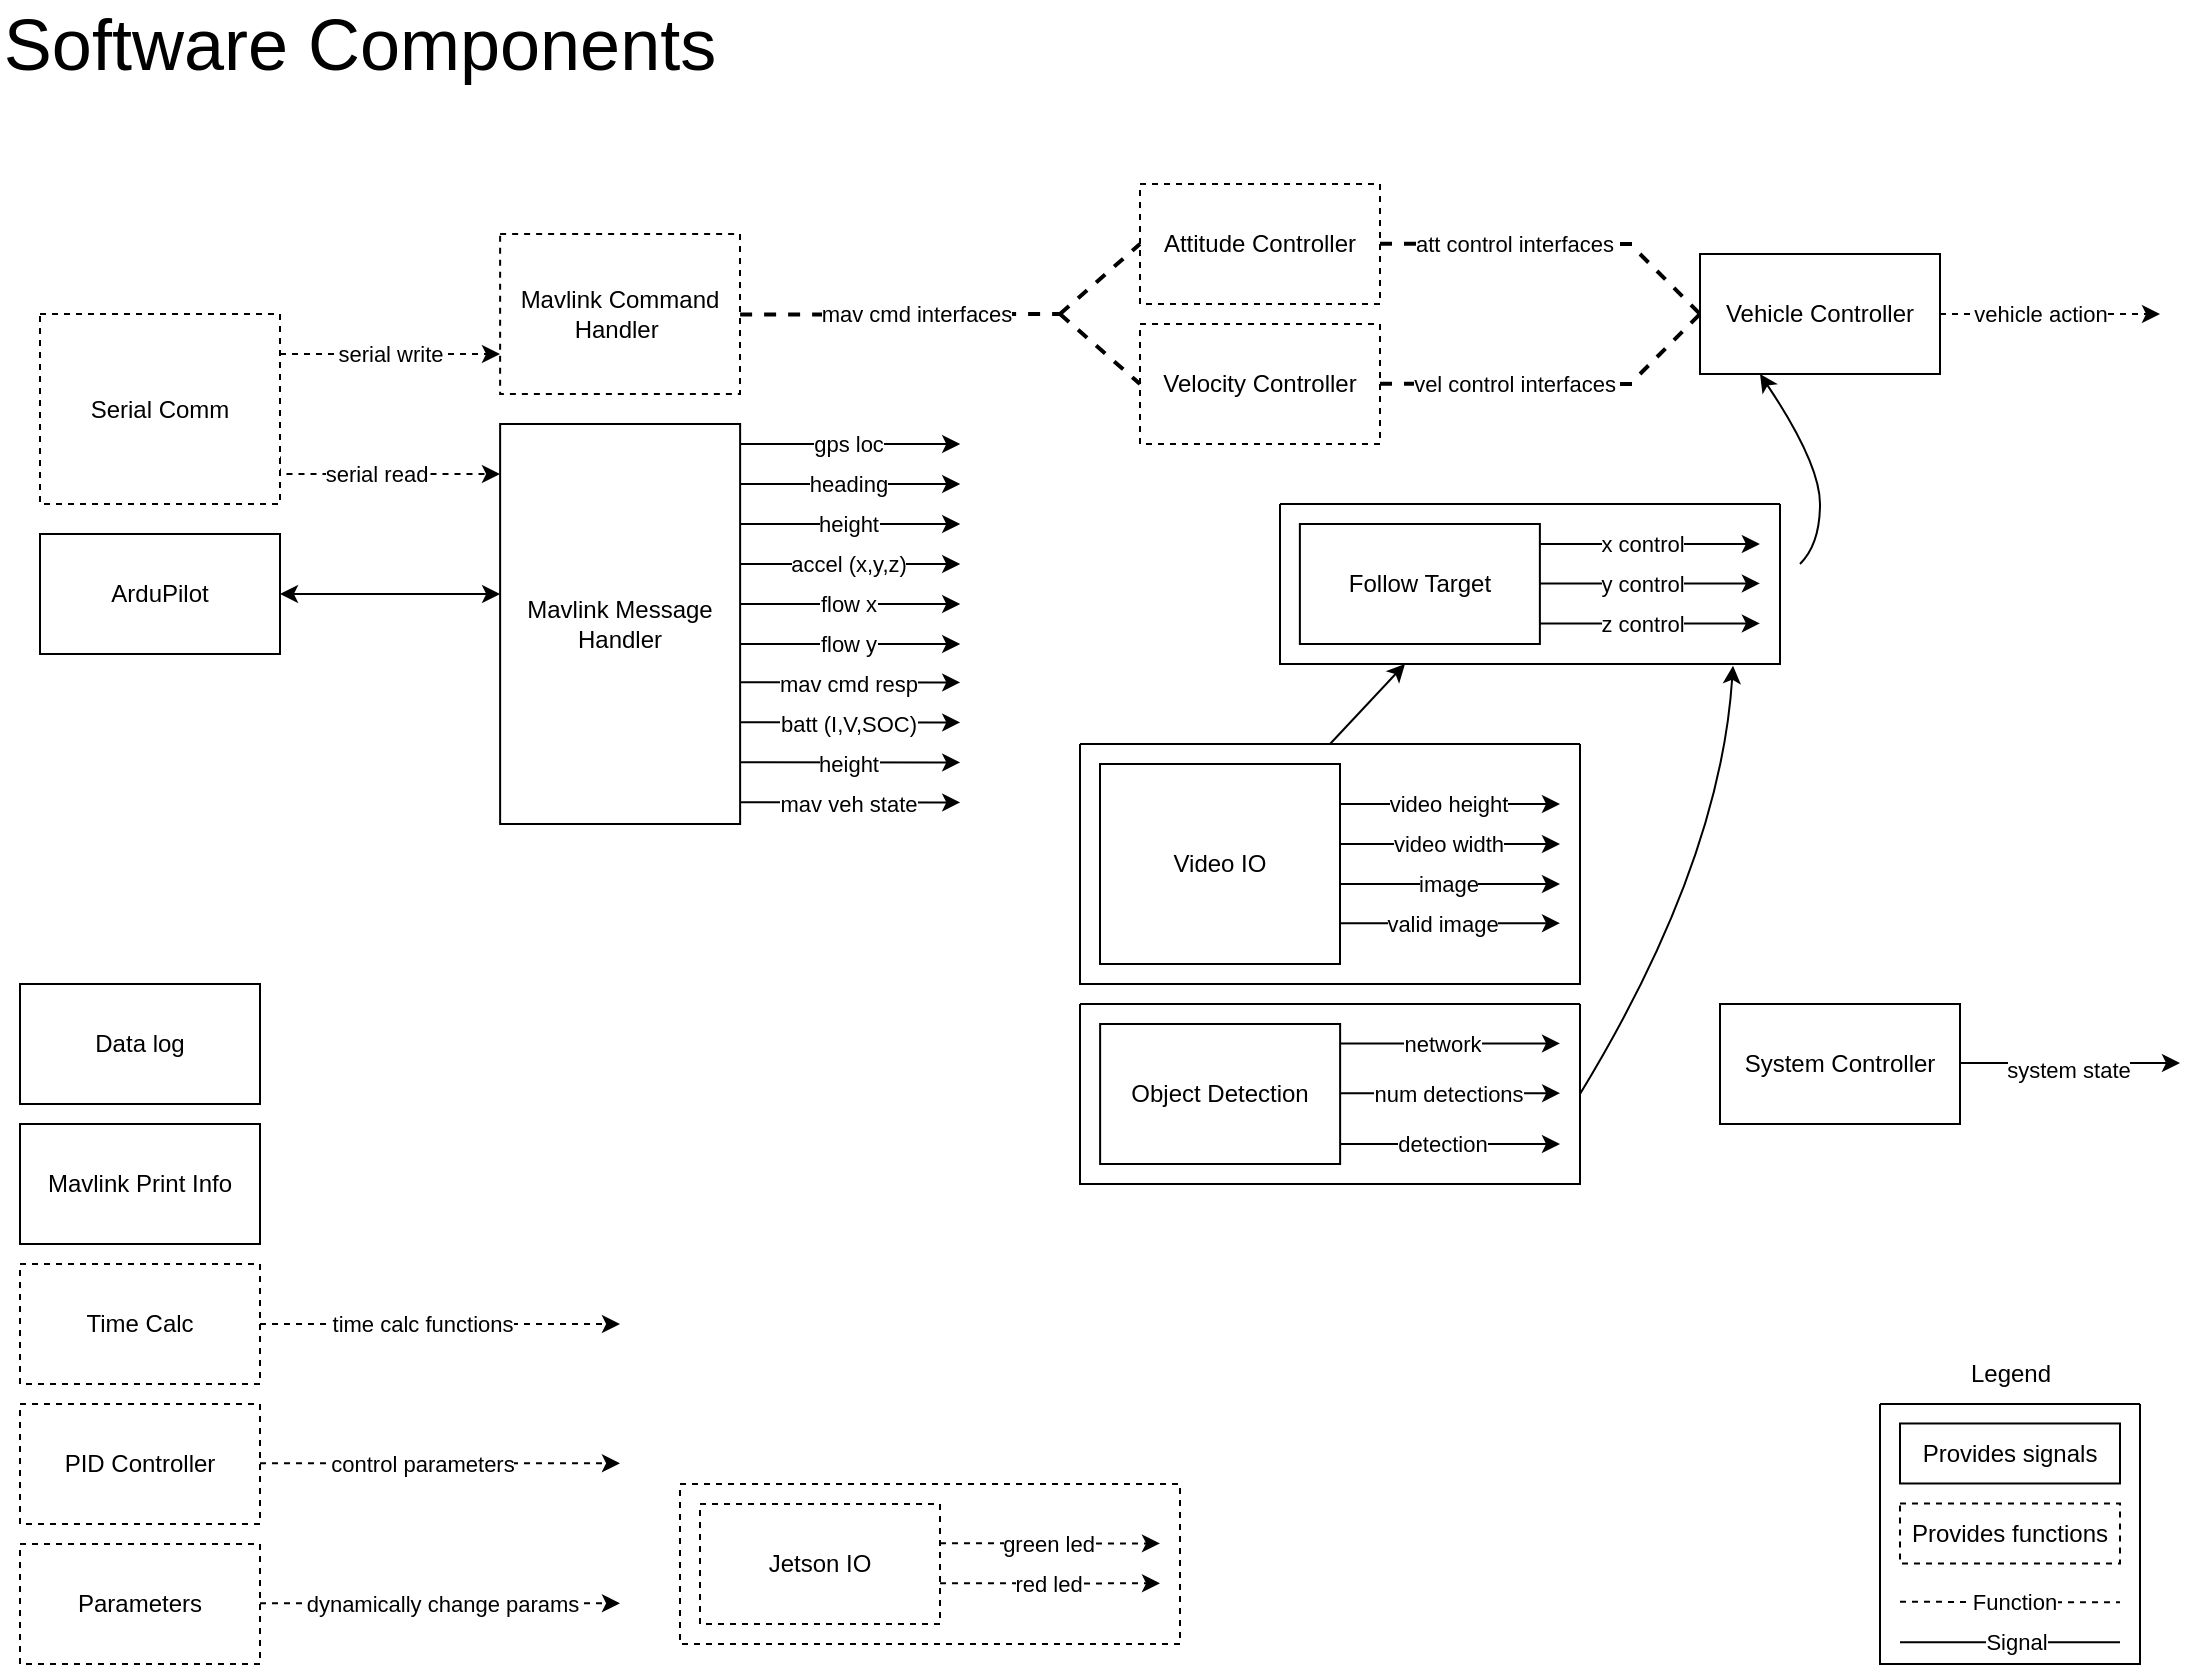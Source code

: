 <mxfile version="24.7.4">
  <diagram name="Page-1" id="YutSI7smavdidKVXhJqC">
    <mxGraphModel dx="1687" dy="868" grid="1" gridSize="10" guides="1" tooltips="1" connect="1" arrows="1" fold="1" page="1" pageScale="1" pageWidth="1100" pageHeight="850" math="0" shadow="0">
      <root>
        <mxCell id="0" />
        <mxCell id="1" parent="0" />
        <mxCell id="x8476iQVBlh_GbGHP3KB-11" value="Attitude Controller" style="rounded=0;whiteSpace=wrap;html=1;dashed=1;" vertex="1" parent="1">
          <mxGeometry x="570" y="100" width="120" height="60" as="geometry" />
        </mxCell>
        <mxCell id="x8476iQVBlh_GbGHP3KB-12" value="Data log" style="rounded=0;whiteSpace=wrap;html=1;" vertex="1" parent="1">
          <mxGeometry x="10.0" y="500" width="120" height="60" as="geometry" />
        </mxCell>
        <mxCell id="x8476iQVBlh_GbGHP3KB-15" value="Mavlink Command Handler&amp;nbsp;" style="rounded=0;whiteSpace=wrap;html=1;dashed=1;" vertex="1" parent="1">
          <mxGeometry x="250.06" y="125" width="119.94" height="80" as="geometry" />
        </mxCell>
        <mxCell id="x8476iQVBlh_GbGHP3KB-16" value="Mavlink Message Handler" style="rounded=0;whiteSpace=wrap;html=1;" vertex="1" parent="1">
          <mxGeometry x="250.06" y="220" width="120" height="200" as="geometry" />
        </mxCell>
        <mxCell id="x8476iQVBlh_GbGHP3KB-17" value="Mavlink Print Info" style="rounded=0;whiteSpace=wrap;html=1;" vertex="1" parent="1">
          <mxGeometry x="10.0" y="570" width="120" height="60" as="geometry" />
        </mxCell>
        <mxCell id="x8476iQVBlh_GbGHP3KB-27" value="serial write" style="edgeStyle=orthogonalEdgeStyle;rounded=0;orthogonalLoop=1;jettySize=auto;html=1;dashed=1;" edge="1" parent="1">
          <mxGeometry relative="1" as="geometry">
            <mxPoint x="140" y="185" as="sourcePoint" />
            <mxPoint x="250" y="185" as="targetPoint" />
            <Array as="points">
              <mxPoint x="160" y="185" />
              <mxPoint x="160" y="185" />
            </Array>
          </mxGeometry>
        </mxCell>
        <mxCell id="x8476iQVBlh_GbGHP3KB-29" style="edgeStyle=orthogonalEdgeStyle;rounded=0;orthogonalLoop=1;jettySize=auto;html=1;exitX=1;exitY=0.75;exitDx=0;exitDy=0;dashed=1;" edge="1" parent="1" source="x8476iQVBlh_GbGHP3KB-21">
          <mxGeometry relative="1" as="geometry">
            <mxPoint x="250" y="245" as="sourcePoint" />
            <mxPoint x="250" y="245" as="targetPoint" />
            <Array as="points">
              <mxPoint x="250" y="245" />
            </Array>
          </mxGeometry>
        </mxCell>
        <mxCell id="x8476iQVBlh_GbGHP3KB-32" value="serial read" style="edgeLabel;html=1;align=center;verticalAlign=middle;resizable=0;points=[];" vertex="1" connectable="0" parent="x8476iQVBlh_GbGHP3KB-29">
          <mxGeometry x="-0.258" y="-1" relative="1" as="geometry">
            <mxPoint x="12" y="-1" as="offset" />
          </mxGeometry>
        </mxCell>
        <mxCell id="x8476iQVBlh_GbGHP3KB-21" value="Serial Comm" style="rounded=0;whiteSpace=wrap;html=1;dashed=1;" vertex="1" parent="1">
          <mxGeometry x="20" y="165" width="120" height="95" as="geometry" />
        </mxCell>
        <mxCell id="x8476iQVBlh_GbGHP3KB-23" value="Vehicle Controller" style="rounded=0;whiteSpace=wrap;html=1;" vertex="1" parent="1">
          <mxGeometry x="850" y="135" width="120" height="60" as="geometry" />
        </mxCell>
        <mxCell id="x8476iQVBlh_GbGHP3KB-24" value="Velocity Controller&lt;span style=&quot;color: rgba(0, 0, 0, 0); font-family: monospace; font-size: 0px; text-align: start; text-wrap: nowrap;&quot;&gt;%3CmxGraphModel%3E%3Croot%3E%3CmxCell%20id%3D%220%22%2F%3E%3CmxCell%20id%3D%221%22%20parent%3D%220%22%2F%3E%3CmxCell%20id%3D%222%22%20value%3D%22Vehicle%20Controller%22%20style%3D%22rounded%3D0%3BwhiteSpace%3Dwrap%3Bhtml%3D1%3B%22%20vertex%3D%221%22%20parent%3D%221%22%3E%3CmxGeometry%20x%3D%22720%22%20y%3D%22760%22%20width%3D%22120%22%20height%3D%2260%22%20as%3D%22geometry%22%2F%3E%3C%2FmxCell%3E%3C%2Froot%3E%3C%2FmxGraphModel%3E&lt;/span&gt;" style="rounded=0;whiteSpace=wrap;html=1;dashed=1;" vertex="1" parent="1">
          <mxGeometry x="570" y="170" width="120" height="60" as="geometry" />
        </mxCell>
        <mxCell id="x8476iQVBlh_GbGHP3KB-66" style="edgeStyle=orthogonalEdgeStyle;rounded=0;orthogonalLoop=1;jettySize=auto;html=1;" edge="1" parent="1">
          <mxGeometry relative="1" as="geometry">
            <mxPoint x="480.06" y="230" as="targetPoint" />
            <mxPoint x="370.06" y="230" as="sourcePoint" />
            <Array as="points">
              <mxPoint x="480.06" y="230" />
            </Array>
          </mxGeometry>
        </mxCell>
        <mxCell id="x8476iQVBlh_GbGHP3KB-67" value="gps loc" style="edgeLabel;html=1;align=center;verticalAlign=middle;resizable=0;points=[];" vertex="1" connectable="0" parent="x8476iQVBlh_GbGHP3KB-66">
          <mxGeometry x="-0.024" y="-2" relative="1" as="geometry">
            <mxPoint y="-2" as="offset" />
          </mxGeometry>
        </mxCell>
        <mxCell id="x8476iQVBlh_GbGHP3KB-68" style="edgeStyle=orthogonalEdgeStyle;rounded=0;orthogonalLoop=1;jettySize=auto;html=1;" edge="1" parent="1">
          <mxGeometry relative="1" as="geometry">
            <mxPoint x="480.06" y="250" as="targetPoint" />
            <mxPoint x="370.06" y="250" as="sourcePoint" />
            <Array as="points">
              <mxPoint x="480.06" y="250" />
            </Array>
          </mxGeometry>
        </mxCell>
        <mxCell id="x8476iQVBlh_GbGHP3KB-69" value="heading" style="edgeLabel;html=1;align=center;verticalAlign=middle;resizable=0;points=[];" vertex="1" connectable="0" parent="x8476iQVBlh_GbGHP3KB-68">
          <mxGeometry x="-0.024" y="-2" relative="1" as="geometry">
            <mxPoint y="-2" as="offset" />
          </mxGeometry>
        </mxCell>
        <mxCell id="x8476iQVBlh_GbGHP3KB-70" style="edgeStyle=orthogonalEdgeStyle;rounded=0;orthogonalLoop=1;jettySize=auto;html=1;" edge="1" parent="1">
          <mxGeometry relative="1" as="geometry">
            <mxPoint x="480.06" y="270" as="targetPoint" />
            <mxPoint x="370.06" y="270" as="sourcePoint" />
            <Array as="points">
              <mxPoint x="480.06" y="270" />
            </Array>
          </mxGeometry>
        </mxCell>
        <mxCell id="x8476iQVBlh_GbGHP3KB-71" value="height" style="edgeLabel;html=1;align=center;verticalAlign=middle;resizable=0;points=[];" vertex="1" connectable="0" parent="x8476iQVBlh_GbGHP3KB-70">
          <mxGeometry x="-0.024" y="-2" relative="1" as="geometry">
            <mxPoint y="-2" as="offset" />
          </mxGeometry>
        </mxCell>
        <mxCell id="x8476iQVBlh_GbGHP3KB-72" style="edgeStyle=orthogonalEdgeStyle;rounded=0;orthogonalLoop=1;jettySize=auto;html=1;" edge="1" parent="1">
          <mxGeometry relative="1" as="geometry">
            <mxPoint x="480.06" y="290" as="targetPoint" />
            <mxPoint x="370.06" y="290" as="sourcePoint" />
            <Array as="points">
              <mxPoint x="480.06" y="290" />
            </Array>
          </mxGeometry>
        </mxCell>
        <mxCell id="x8476iQVBlh_GbGHP3KB-73" value="accel (x,y,z)" style="edgeLabel;html=1;align=center;verticalAlign=middle;resizable=0;points=[];" vertex="1" connectable="0" parent="x8476iQVBlh_GbGHP3KB-72">
          <mxGeometry x="-0.024" y="-2" relative="1" as="geometry">
            <mxPoint y="-2" as="offset" />
          </mxGeometry>
        </mxCell>
        <mxCell id="x8476iQVBlh_GbGHP3KB-74" style="edgeStyle=orthogonalEdgeStyle;rounded=0;orthogonalLoop=1;jettySize=auto;html=1;" edge="1" parent="1">
          <mxGeometry relative="1" as="geometry">
            <mxPoint x="480.06" y="310" as="targetPoint" />
            <mxPoint x="370.06" y="310" as="sourcePoint" />
            <Array as="points">
              <mxPoint x="480.06" y="310" />
            </Array>
          </mxGeometry>
        </mxCell>
        <mxCell id="x8476iQVBlh_GbGHP3KB-75" value="flow x" style="edgeLabel;html=1;align=center;verticalAlign=middle;resizable=0;points=[];" vertex="1" connectable="0" parent="x8476iQVBlh_GbGHP3KB-74">
          <mxGeometry x="-0.024" y="-2" relative="1" as="geometry">
            <mxPoint y="-2" as="offset" />
          </mxGeometry>
        </mxCell>
        <mxCell id="x8476iQVBlh_GbGHP3KB-76" style="edgeStyle=orthogonalEdgeStyle;rounded=0;orthogonalLoop=1;jettySize=auto;html=1;" edge="1" parent="1">
          <mxGeometry relative="1" as="geometry">
            <mxPoint x="480.06" y="330" as="targetPoint" />
            <mxPoint x="370.06" y="330" as="sourcePoint" />
            <Array as="points">
              <mxPoint x="480.06" y="330" />
            </Array>
          </mxGeometry>
        </mxCell>
        <mxCell id="x8476iQVBlh_GbGHP3KB-77" value="flow y" style="edgeLabel;html=1;align=center;verticalAlign=middle;resizable=0;points=[];" vertex="1" connectable="0" parent="x8476iQVBlh_GbGHP3KB-76">
          <mxGeometry x="-0.024" y="-2" relative="1" as="geometry">
            <mxPoint y="-2" as="offset" />
          </mxGeometry>
        </mxCell>
        <mxCell id="x8476iQVBlh_GbGHP3KB-91" style="edgeStyle=orthogonalEdgeStyle;rounded=0;orthogonalLoop=1;jettySize=auto;html=1;" edge="1" parent="1">
          <mxGeometry relative="1" as="geometry">
            <mxPoint x="480.06" y="349.17" as="targetPoint" />
            <mxPoint x="370.06" y="349.17" as="sourcePoint" />
            <Array as="points">
              <mxPoint x="480.06" y="349.17" />
            </Array>
          </mxGeometry>
        </mxCell>
        <mxCell id="x8476iQVBlh_GbGHP3KB-92" value="mav cmd resp" style="edgeLabel;html=1;align=center;verticalAlign=middle;resizable=0;points=[];" vertex="1" connectable="0" parent="x8476iQVBlh_GbGHP3KB-91">
          <mxGeometry x="-0.024" y="-2" relative="1" as="geometry">
            <mxPoint y="-1" as="offset" />
          </mxGeometry>
        </mxCell>
        <mxCell id="x8476iQVBlh_GbGHP3KB-93" style="edgeStyle=orthogonalEdgeStyle;rounded=0;orthogonalLoop=1;jettySize=auto;html=1;" edge="1" parent="1">
          <mxGeometry relative="1" as="geometry">
            <mxPoint x="480.06" y="369.17" as="targetPoint" />
            <mxPoint x="370.06" y="369.17" as="sourcePoint" />
            <Array as="points">
              <mxPoint x="480.06" y="369.17" />
            </Array>
          </mxGeometry>
        </mxCell>
        <mxCell id="x8476iQVBlh_GbGHP3KB-94" value="batt (I,V,SOC)" style="edgeLabel;html=1;align=center;verticalAlign=middle;resizable=0;points=[];" vertex="1" connectable="0" parent="x8476iQVBlh_GbGHP3KB-93">
          <mxGeometry x="-0.024" y="-2" relative="1" as="geometry">
            <mxPoint y="-1" as="offset" />
          </mxGeometry>
        </mxCell>
        <mxCell id="x8476iQVBlh_GbGHP3KB-95" style="edgeStyle=orthogonalEdgeStyle;rounded=0;orthogonalLoop=1;jettySize=auto;html=1;" edge="1" parent="1">
          <mxGeometry relative="1" as="geometry">
            <mxPoint x="480.06" y="389.17" as="targetPoint" />
            <mxPoint x="370.06" y="389.17" as="sourcePoint" />
            <Array as="points">
              <mxPoint x="480.06" y="389.17" />
            </Array>
          </mxGeometry>
        </mxCell>
        <mxCell id="x8476iQVBlh_GbGHP3KB-96" value="height" style="edgeLabel;html=1;align=center;verticalAlign=middle;resizable=0;points=[];" vertex="1" connectable="0" parent="x8476iQVBlh_GbGHP3KB-95">
          <mxGeometry x="-0.024" y="-2" relative="1" as="geometry">
            <mxPoint y="-1" as="offset" />
          </mxGeometry>
        </mxCell>
        <mxCell id="x8476iQVBlh_GbGHP3KB-97" style="edgeStyle=orthogonalEdgeStyle;rounded=0;orthogonalLoop=1;jettySize=auto;html=1;" edge="1" parent="1">
          <mxGeometry relative="1" as="geometry">
            <mxPoint x="480.06" y="409.17" as="targetPoint" />
            <mxPoint x="370.06" y="409.17" as="sourcePoint" />
            <Array as="points">
              <mxPoint x="480.06" y="409.17" />
            </Array>
          </mxGeometry>
        </mxCell>
        <mxCell id="x8476iQVBlh_GbGHP3KB-98" value="mav veh state" style="edgeLabel;html=1;align=center;verticalAlign=middle;resizable=0;points=[];" vertex="1" connectable="0" parent="x8476iQVBlh_GbGHP3KB-97">
          <mxGeometry x="-0.024" y="-2" relative="1" as="geometry">
            <mxPoint y="-1" as="offset" />
          </mxGeometry>
        </mxCell>
        <mxCell id="x8476iQVBlh_GbGHP3KB-121" value="&lt;font style=&quot;font-size: 36px;&quot;&gt;Software Components&lt;/font&gt;" style="text;html=1;align=center;verticalAlign=middle;whiteSpace=wrap;rounded=0;" vertex="1" parent="1">
          <mxGeometry y="10" width="360" height="40" as="geometry" />
        </mxCell>
        <mxCell id="x8476iQVBlh_GbGHP3KB-122" value="ArduPilot" style="rounded=0;whiteSpace=wrap;html=1;" vertex="1" parent="1">
          <mxGeometry x="20" y="275" width="120" height="60" as="geometry" />
        </mxCell>
        <mxCell id="x8476iQVBlh_GbGHP3KB-130" value="" style="endArrow=classic;startArrow=classic;html=1;rounded=0;exitX=1;exitY=0.5;exitDx=0;exitDy=0;entryX=0;entryY=0.475;entryDx=0;entryDy=0;entryPerimeter=0;" edge="1" parent="1" source="x8476iQVBlh_GbGHP3KB-122">
          <mxGeometry width="50" height="50" relative="1" as="geometry">
            <mxPoint x="130.06" y="255" as="sourcePoint" />
            <mxPoint x="250.06" y="305" as="targetPoint" />
          </mxGeometry>
        </mxCell>
        <mxCell id="x8476iQVBlh_GbGHP3KB-139" value="" style="endArrow=none;dashed=1;html=1;strokeWidth=2;rounded=0;" edge="1" parent="1">
          <mxGeometry width="50" height="50" relative="1" as="geometry">
            <mxPoint x="690" y="129.87" as="sourcePoint" />
            <mxPoint x="820" y="130" as="targetPoint" />
          </mxGeometry>
        </mxCell>
        <mxCell id="x8476iQVBlh_GbGHP3KB-140" value="att control interfaces" style="edgeLabel;html=1;align=center;verticalAlign=middle;resizable=0;points=[];" vertex="1" connectable="0" parent="x8476iQVBlh_GbGHP3KB-139">
          <mxGeometry x="0.4" relative="1" as="geometry">
            <mxPoint x="-24" as="offset" />
          </mxGeometry>
        </mxCell>
        <mxCell id="x8476iQVBlh_GbGHP3KB-142" value="" style="endArrow=none;dashed=1;html=1;strokeWidth=2;rounded=0;" edge="1" parent="1">
          <mxGeometry width="50" height="50" relative="1" as="geometry">
            <mxPoint x="690" y="199.87" as="sourcePoint" />
            <mxPoint x="820" y="200" as="targetPoint" />
          </mxGeometry>
        </mxCell>
        <mxCell id="x8476iQVBlh_GbGHP3KB-143" value="vel control interfaces" style="edgeLabel;html=1;align=center;verticalAlign=middle;resizable=0;points=[];" vertex="1" connectable="0" parent="x8476iQVBlh_GbGHP3KB-142">
          <mxGeometry x="0.4" relative="1" as="geometry">
            <mxPoint x="-24" as="offset" />
          </mxGeometry>
        </mxCell>
        <mxCell id="x8476iQVBlh_GbGHP3KB-144" value="" style="endArrow=none;dashed=1;html=1;strokeWidth=2;rounded=0;" edge="1" parent="1">
          <mxGeometry width="50" height="50" relative="1" as="geometry">
            <mxPoint x="370.06" y="165.29" as="sourcePoint" />
            <mxPoint x="530.06" y="165" as="targetPoint" />
          </mxGeometry>
        </mxCell>
        <mxCell id="x8476iQVBlh_GbGHP3KB-145" value="mav cmd interfaces" style="edgeLabel;html=1;align=center;verticalAlign=middle;resizable=0;points=[];" vertex="1" connectable="0" parent="x8476iQVBlh_GbGHP3KB-144">
          <mxGeometry x="0.4" relative="1" as="geometry">
            <mxPoint x="-24" as="offset" />
          </mxGeometry>
        </mxCell>
        <mxCell id="x8476iQVBlh_GbGHP3KB-147" value="" style="endArrow=none;dashed=1;html=1;strokeWidth=2;rounded=0;entryX=0;entryY=0.5;entryDx=0;entryDy=0;" edge="1" parent="1" target="x8476iQVBlh_GbGHP3KB-11">
          <mxGeometry width="50" height="50" relative="1" as="geometry">
            <mxPoint x="530" y="165" as="sourcePoint" />
            <mxPoint x="550" y="145" as="targetPoint" />
          </mxGeometry>
        </mxCell>
        <mxCell id="x8476iQVBlh_GbGHP3KB-148" value="" style="endArrow=none;dashed=1;html=1;strokeWidth=2;rounded=0;entryX=0;entryY=0.5;entryDx=0;entryDy=0;" edge="1" parent="1" target="x8476iQVBlh_GbGHP3KB-24">
          <mxGeometry width="50" height="50" relative="1" as="geometry">
            <mxPoint x="530" y="165" as="sourcePoint" />
            <mxPoint x="560" y="155" as="targetPoint" />
          </mxGeometry>
        </mxCell>
        <mxCell id="x8476iQVBlh_GbGHP3KB-149" value="" style="endArrow=none;dashed=1;html=1;strokeWidth=2;rounded=0;entryX=0;entryY=0.5;entryDx=0;entryDy=0;" edge="1" parent="1" target="x8476iQVBlh_GbGHP3KB-23">
          <mxGeometry width="50" height="50" relative="1" as="geometry">
            <mxPoint x="820" y="195" as="sourcePoint" />
            <mxPoint x="880" y="215" as="targetPoint" />
          </mxGeometry>
        </mxCell>
        <mxCell id="x8476iQVBlh_GbGHP3KB-150" value="" style="endArrow=none;dashed=1;html=1;strokeWidth=2;rounded=0;entryX=0;entryY=0.5;entryDx=0;entryDy=0;" edge="1" parent="1" target="x8476iQVBlh_GbGHP3KB-23">
          <mxGeometry width="50" height="50" relative="1" as="geometry">
            <mxPoint x="820" y="135" as="sourcePoint" />
            <mxPoint x="930" y="50" as="targetPoint" />
          </mxGeometry>
        </mxCell>
        <mxCell id="x8476iQVBlh_GbGHP3KB-163" value="" style="curved=1;endArrow=classic;html=1;rounded=0;entryX=0.25;entryY=1;entryDx=0;entryDy=0;" edge="1" parent="1" target="x8476iQVBlh_GbGHP3KB-23">
          <mxGeometry width="50" height="50" relative="1" as="geometry">
            <mxPoint x="900" y="290" as="sourcePoint" />
            <mxPoint x="640" y="340" as="targetPoint" />
            <Array as="points">
              <mxPoint x="910" y="280" />
              <mxPoint x="910" y="240" />
            </Array>
          </mxGeometry>
        </mxCell>
        <mxCell id="x8476iQVBlh_GbGHP3KB-188" value="" style="group" vertex="1" connectable="0" parent="1">
          <mxGeometry x="540" y="380" width="250" height="120" as="geometry" />
        </mxCell>
        <mxCell id="x8476iQVBlh_GbGHP3KB-33" style="edgeStyle=orthogonalEdgeStyle;rounded=0;orthogonalLoop=1;jettySize=auto;html=1;" edge="1" parent="x8476iQVBlh_GbGHP3KB-188" source="x8476iQVBlh_GbGHP3KB-25">
          <mxGeometry relative="1" as="geometry">
            <mxPoint x="240" y="30" as="targetPoint" />
            <Array as="points">
              <mxPoint x="240" y="30" />
            </Array>
          </mxGeometry>
        </mxCell>
        <mxCell id="x8476iQVBlh_GbGHP3KB-37" value="video height" style="edgeLabel;html=1;align=center;verticalAlign=middle;resizable=0;points=[];" vertex="1" connectable="0" parent="x8476iQVBlh_GbGHP3KB-33">
          <mxGeometry x="-0.024" y="-2" relative="1" as="geometry">
            <mxPoint y="-2" as="offset" />
          </mxGeometry>
        </mxCell>
        <mxCell id="x8476iQVBlh_GbGHP3KB-25" value="Video IO" style="rounded=0;whiteSpace=wrap;html=1;" vertex="1" parent="x8476iQVBlh_GbGHP3KB-188">
          <mxGeometry x="10" y="10" width="120" height="100" as="geometry" />
        </mxCell>
        <mxCell id="x8476iQVBlh_GbGHP3KB-39" style="edgeStyle=orthogonalEdgeStyle;rounded=0;orthogonalLoop=1;jettySize=auto;html=1;" edge="1" parent="x8476iQVBlh_GbGHP3KB-188">
          <mxGeometry relative="1" as="geometry">
            <mxPoint x="240" y="50" as="targetPoint" />
            <mxPoint x="130" y="50" as="sourcePoint" />
            <Array as="points">
              <mxPoint x="200" y="50" />
            </Array>
          </mxGeometry>
        </mxCell>
        <mxCell id="x8476iQVBlh_GbGHP3KB-40" value="video width" style="edgeLabel;html=1;align=center;verticalAlign=middle;resizable=0;points=[];" vertex="1" connectable="0" parent="x8476iQVBlh_GbGHP3KB-39">
          <mxGeometry x="-0.024" y="-2" relative="1" as="geometry">
            <mxPoint y="-2" as="offset" />
          </mxGeometry>
        </mxCell>
        <mxCell id="x8476iQVBlh_GbGHP3KB-41" style="edgeStyle=orthogonalEdgeStyle;rounded=0;orthogonalLoop=1;jettySize=auto;html=1;" edge="1" parent="x8476iQVBlh_GbGHP3KB-188">
          <mxGeometry relative="1" as="geometry">
            <mxPoint x="240" y="70" as="targetPoint" />
            <mxPoint x="130" y="70" as="sourcePoint" />
            <Array as="points">
              <mxPoint x="200" y="70" />
            </Array>
          </mxGeometry>
        </mxCell>
        <mxCell id="x8476iQVBlh_GbGHP3KB-42" value="image" style="edgeLabel;html=1;align=center;verticalAlign=middle;resizable=0;points=[];" vertex="1" connectable="0" parent="x8476iQVBlh_GbGHP3KB-41">
          <mxGeometry x="-0.024" y="-2" relative="1" as="geometry">
            <mxPoint y="-2" as="offset" />
          </mxGeometry>
        </mxCell>
        <mxCell id="x8476iQVBlh_GbGHP3KB-43" style="edgeStyle=orthogonalEdgeStyle;rounded=0;orthogonalLoop=1;jettySize=auto;html=1;" edge="1" parent="x8476iQVBlh_GbGHP3KB-188">
          <mxGeometry relative="1" as="geometry">
            <mxPoint x="240" y="89.58" as="targetPoint" />
            <mxPoint x="130" y="89.58" as="sourcePoint" />
            <Array as="points">
              <mxPoint x="200" y="89.58" />
            </Array>
          </mxGeometry>
        </mxCell>
        <mxCell id="x8476iQVBlh_GbGHP3KB-45" value="valid image" style="edgeLabel;html=1;align=center;verticalAlign=middle;resizable=0;points=[];" vertex="1" connectable="0" parent="x8476iQVBlh_GbGHP3KB-43">
          <mxGeometry x="-0.121" y="-3" relative="1" as="geometry">
            <mxPoint x="2" y="-3" as="offset" />
          </mxGeometry>
        </mxCell>
        <mxCell id="x8476iQVBlh_GbGHP3KB-167" value="" style="swimlane;startSize=0;" vertex="1" parent="x8476iQVBlh_GbGHP3KB-188">
          <mxGeometry width="250" height="120" as="geometry">
            <mxRectangle x="10" y="500" width="50" height="40" as="alternateBounds" />
          </mxGeometry>
        </mxCell>
        <mxCell id="x8476iQVBlh_GbGHP3KB-189" value="" style="group" vertex="1" connectable="0" parent="1">
          <mxGeometry x="640" y="260" width="250" height="80" as="geometry" />
        </mxCell>
        <mxCell id="x8476iQVBlh_GbGHP3KB-13" value="Follow Target" style="rounded=0;whiteSpace=wrap;html=1;" vertex="1" parent="x8476iQVBlh_GbGHP3KB-189">
          <mxGeometry x="9.94" y="10" width="120" height="60" as="geometry" />
        </mxCell>
        <mxCell id="x8476iQVBlh_GbGHP3KB-164" value="" style="swimlane;startSize=0;" vertex="1" parent="x8476iQVBlh_GbGHP3KB-189">
          <mxGeometry width="250" height="80" as="geometry" />
        </mxCell>
        <mxCell id="x8476iQVBlh_GbGHP3KB-245" style="edgeStyle=orthogonalEdgeStyle;rounded=0;orthogonalLoop=1;jettySize=auto;html=1;" edge="1" parent="x8476iQVBlh_GbGHP3KB-164">
          <mxGeometry relative="1" as="geometry">
            <mxPoint x="239.94" y="20.0" as="targetPoint" />
            <mxPoint x="129.94" y="20.0" as="sourcePoint" />
            <Array as="points">
              <mxPoint x="199.94" y="20.0" />
            </Array>
          </mxGeometry>
        </mxCell>
        <mxCell id="x8476iQVBlh_GbGHP3KB-246" value="x control" style="edgeLabel;html=1;align=center;verticalAlign=middle;resizable=0;points=[];" vertex="1" connectable="0" parent="x8476iQVBlh_GbGHP3KB-245">
          <mxGeometry x="-0.121" y="-3" relative="1" as="geometry">
            <mxPoint x="2" y="-3" as="offset" />
          </mxGeometry>
        </mxCell>
        <mxCell id="x8476iQVBlh_GbGHP3KB-248" style="edgeStyle=orthogonalEdgeStyle;rounded=0;orthogonalLoop=1;jettySize=auto;html=1;" edge="1" parent="x8476iQVBlh_GbGHP3KB-164">
          <mxGeometry relative="1" as="geometry">
            <mxPoint x="239.94" y="39.71" as="targetPoint" />
            <mxPoint x="129.94" y="39.71" as="sourcePoint" />
            <Array as="points">
              <mxPoint x="199.94" y="39.71" />
            </Array>
          </mxGeometry>
        </mxCell>
        <mxCell id="x8476iQVBlh_GbGHP3KB-249" value="y control" style="edgeLabel;html=1;align=center;verticalAlign=middle;resizable=0;points=[];" vertex="1" connectable="0" parent="x8476iQVBlh_GbGHP3KB-248">
          <mxGeometry x="-0.121" y="-3" relative="1" as="geometry">
            <mxPoint x="2" y="-3" as="offset" />
          </mxGeometry>
        </mxCell>
        <mxCell id="x8476iQVBlh_GbGHP3KB-250" style="edgeStyle=orthogonalEdgeStyle;rounded=0;orthogonalLoop=1;jettySize=auto;html=1;" edge="1" parent="x8476iQVBlh_GbGHP3KB-164">
          <mxGeometry relative="1" as="geometry">
            <mxPoint x="239.94" y="59.71" as="targetPoint" />
            <mxPoint x="129.94" y="59.71" as="sourcePoint" />
            <Array as="points">
              <mxPoint x="199.94" y="59.71" />
            </Array>
          </mxGeometry>
        </mxCell>
        <mxCell id="x8476iQVBlh_GbGHP3KB-251" value="z control" style="edgeLabel;html=1;align=center;verticalAlign=middle;resizable=0;points=[];" vertex="1" connectable="0" parent="x8476iQVBlh_GbGHP3KB-250">
          <mxGeometry x="-0.121" y="-3" relative="1" as="geometry">
            <mxPoint x="2" y="-3" as="offset" />
          </mxGeometry>
        </mxCell>
        <mxCell id="x8476iQVBlh_GbGHP3KB-190" value="" style="group" vertex="1" connectable="0" parent="1">
          <mxGeometry x="540" y="510" width="250" height="90" as="geometry" />
        </mxCell>
        <mxCell id="x8476iQVBlh_GbGHP3KB-18" value="Object Detection" style="rounded=0;whiteSpace=wrap;html=1;" vertex="1" parent="x8476iQVBlh_GbGHP3KB-190">
          <mxGeometry x="10.06" y="10" width="120" height="70" as="geometry" />
        </mxCell>
        <mxCell id="x8476iQVBlh_GbGHP3KB-48" style="edgeStyle=orthogonalEdgeStyle;rounded=0;orthogonalLoop=1;jettySize=auto;html=1;" edge="1" parent="x8476iQVBlh_GbGHP3KB-190">
          <mxGeometry relative="1" as="geometry">
            <mxPoint x="240.06" y="44.59" as="targetPoint" />
            <mxPoint x="130.06" y="44.59" as="sourcePoint" />
            <Array as="points">
              <mxPoint x="200.06" y="44.59" />
            </Array>
          </mxGeometry>
        </mxCell>
        <mxCell id="x8476iQVBlh_GbGHP3KB-49" value="num detections" style="edgeLabel;html=1;align=center;verticalAlign=middle;resizable=0;points=[];" vertex="1" connectable="0" parent="x8476iQVBlh_GbGHP3KB-48">
          <mxGeometry x="-0.024" y="-2" relative="1" as="geometry">
            <mxPoint y="-2" as="offset" />
          </mxGeometry>
        </mxCell>
        <mxCell id="x8476iQVBlh_GbGHP3KB-187" value="" style="swimlane;startSize=0;" vertex="1" parent="x8476iQVBlh_GbGHP3KB-190">
          <mxGeometry width="250" height="90" as="geometry">
            <mxRectangle x="10" y="500" width="50" height="40" as="alternateBounds" />
          </mxGeometry>
        </mxCell>
        <mxCell id="x8476iQVBlh_GbGHP3KB-241" style="edgeStyle=orthogonalEdgeStyle;rounded=0;orthogonalLoop=1;jettySize=auto;html=1;" edge="1" parent="x8476iQVBlh_GbGHP3KB-187">
          <mxGeometry relative="1" as="geometry">
            <mxPoint x="240.0" y="19.71" as="targetPoint" />
            <mxPoint x="130.0" y="19.71" as="sourcePoint" />
            <Array as="points">
              <mxPoint x="200.0" y="19.71" />
            </Array>
          </mxGeometry>
        </mxCell>
        <mxCell id="x8476iQVBlh_GbGHP3KB-242" value="network" style="edgeLabel;html=1;align=center;verticalAlign=middle;resizable=0;points=[];" vertex="1" connectable="0" parent="x8476iQVBlh_GbGHP3KB-241">
          <mxGeometry x="-0.121" y="-3" relative="1" as="geometry">
            <mxPoint x="2" y="-3" as="offset" />
          </mxGeometry>
        </mxCell>
        <mxCell id="x8476iQVBlh_GbGHP3KB-243" style="edgeStyle=orthogonalEdgeStyle;rounded=0;orthogonalLoop=1;jettySize=auto;html=1;" edge="1" parent="x8476iQVBlh_GbGHP3KB-187">
          <mxGeometry relative="1" as="geometry">
            <mxPoint x="240" y="70.0" as="targetPoint" />
            <mxPoint x="130" y="70.0" as="sourcePoint" />
            <Array as="points">
              <mxPoint x="200" y="70.0" />
            </Array>
          </mxGeometry>
        </mxCell>
        <mxCell id="x8476iQVBlh_GbGHP3KB-244" value="detection" style="edgeLabel;html=1;align=center;verticalAlign=middle;resizable=0;points=[];" vertex="1" connectable="0" parent="x8476iQVBlh_GbGHP3KB-243">
          <mxGeometry x="-0.121" y="-3" relative="1" as="geometry">
            <mxPoint x="2" y="-3" as="offset" />
          </mxGeometry>
        </mxCell>
        <mxCell id="x8476iQVBlh_GbGHP3KB-191" value="" style="group" vertex="1" connectable="0" parent="1">
          <mxGeometry x="860" y="510" width="230" height="60" as="geometry" />
        </mxCell>
        <mxCell id="x8476iQVBlh_GbGHP3KB-26" value="System Controller" style="rounded=0;whiteSpace=wrap;html=1;" vertex="1" parent="x8476iQVBlh_GbGHP3KB-191">
          <mxGeometry width="120" height="60" as="geometry" />
        </mxCell>
        <mxCell id="x8476iQVBlh_GbGHP3KB-64" style="edgeStyle=orthogonalEdgeStyle;rounded=0;orthogonalLoop=1;jettySize=auto;html=1;" edge="1" parent="x8476iQVBlh_GbGHP3KB-191">
          <mxGeometry relative="1" as="geometry">
            <mxPoint x="230" y="29.51" as="targetPoint" />
            <mxPoint x="120" y="29.51" as="sourcePoint" />
            <Array as="points">
              <mxPoint x="230" y="29.51" />
            </Array>
          </mxGeometry>
        </mxCell>
        <mxCell id="x8476iQVBlh_GbGHP3KB-65" value="system state" style="edgeLabel;html=1;align=center;verticalAlign=middle;resizable=0;points=[];" vertex="1" connectable="0" parent="x8476iQVBlh_GbGHP3KB-64">
          <mxGeometry x="-0.024" y="-2" relative="1" as="geometry">
            <mxPoint y="1" as="offset" />
          </mxGeometry>
        </mxCell>
        <mxCell id="x8476iQVBlh_GbGHP3KB-202" value="" style="group;dashed=1;strokeColor=default;" vertex="1" connectable="0" parent="1">
          <mxGeometry x="340" y="750" width="250" height="80" as="geometry" />
        </mxCell>
        <mxCell id="x8476iQVBlh_GbGHP3KB-14" value="Jetson IO" style="rounded=0;whiteSpace=wrap;html=1;dashed=1;" vertex="1" parent="x8476iQVBlh_GbGHP3KB-202">
          <mxGeometry x="10" y="10" width="120" height="60" as="geometry" />
        </mxCell>
        <mxCell id="x8476iQVBlh_GbGHP3KB-117" style="edgeStyle=orthogonalEdgeStyle;rounded=0;orthogonalLoop=1;jettySize=auto;html=1;dashed=1;" edge="1" parent="x8476iQVBlh_GbGHP3KB-202">
          <mxGeometry relative="1" as="geometry">
            <mxPoint x="240" y="29.66" as="targetPoint" />
            <mxPoint x="130" y="29.66" as="sourcePoint" />
            <Array as="points">
              <mxPoint x="240" y="29.66" />
            </Array>
          </mxGeometry>
        </mxCell>
        <mxCell id="x8476iQVBlh_GbGHP3KB-118" value="green led" style="edgeLabel;html=1;align=center;verticalAlign=middle;resizable=0;points=[];" vertex="1" connectable="0" parent="x8476iQVBlh_GbGHP3KB-117">
          <mxGeometry x="-0.024" y="-2" relative="1" as="geometry">
            <mxPoint y="-2" as="offset" />
          </mxGeometry>
        </mxCell>
        <mxCell id="x8476iQVBlh_GbGHP3KB-119" style="edgeStyle=orthogonalEdgeStyle;rounded=0;orthogonalLoop=1;jettySize=auto;html=1;dashed=1;" edge="1" parent="x8476iQVBlh_GbGHP3KB-202">
          <mxGeometry relative="1" as="geometry">
            <mxPoint x="240" y="49.66" as="targetPoint" />
            <mxPoint x="130" y="49.66" as="sourcePoint" />
            <Array as="points">
              <mxPoint x="200" y="49.66" />
            </Array>
          </mxGeometry>
        </mxCell>
        <mxCell id="x8476iQVBlh_GbGHP3KB-120" value="red led" style="edgeLabel;html=1;align=center;verticalAlign=middle;resizable=0;points=[];" vertex="1" connectable="0" parent="x8476iQVBlh_GbGHP3KB-119">
          <mxGeometry x="-0.024" y="-2" relative="1" as="geometry">
            <mxPoint y="-2" as="offset" />
          </mxGeometry>
        </mxCell>
        <mxCell id="x8476iQVBlh_GbGHP3KB-201" value="" style="swimlane;startSize=0;strokeColor=none;" vertex="1" parent="x8476iQVBlh_GbGHP3KB-202">
          <mxGeometry width="250" height="80" as="geometry" />
        </mxCell>
        <mxCell id="x8476iQVBlh_GbGHP3KB-203" value="" style="group" vertex="1" connectable="0" parent="1">
          <mxGeometry x="10" y="640" width="305" height="60" as="geometry" />
        </mxCell>
        <mxCell id="x8476iQVBlh_GbGHP3KB-22" value="Time Calc" style="rounded=0;whiteSpace=wrap;html=1;dashed=1;" vertex="1" parent="x8476iQVBlh_GbGHP3KB-203">
          <mxGeometry width="120" height="60" as="geometry" />
        </mxCell>
        <mxCell id="x8476iQVBlh_GbGHP3KB-234" value="" style="endArrow=classic;html=1;rounded=0;dashed=1;exitX=1;exitY=0.5;exitDx=0;exitDy=0;" edge="1" parent="x8476iQVBlh_GbGHP3KB-203" source="x8476iQVBlh_GbGHP3KB-22">
          <mxGeometry width="50" height="50" relative="1" as="geometry">
            <mxPoint x="127.5" y="40" as="sourcePoint" />
            <mxPoint x="300" y="30" as="targetPoint" />
          </mxGeometry>
        </mxCell>
        <mxCell id="x8476iQVBlh_GbGHP3KB-235" value="time calc functions" style="edgeLabel;html=1;align=center;verticalAlign=middle;resizable=0;points=[];" vertex="1" connectable="0" parent="x8476iQVBlh_GbGHP3KB-234">
          <mxGeometry x="-0.652" relative="1" as="geometry">
            <mxPoint x="49" as="offset" />
          </mxGeometry>
        </mxCell>
        <mxCell id="x8476iQVBlh_GbGHP3KB-204" value="" style="group;dashed=1;" vertex="1" connectable="0" parent="1">
          <mxGeometry x="10" y="710" width="305" height="60" as="geometry" />
        </mxCell>
        <mxCell id="x8476iQVBlh_GbGHP3KB-20" value="PID Controller" style="rounded=0;whiteSpace=wrap;html=1;dashed=1;" vertex="1" parent="x8476iQVBlh_GbGHP3KB-204">
          <mxGeometry width="120" height="60" as="geometry" />
        </mxCell>
        <mxCell id="x8476iQVBlh_GbGHP3KB-236" value="" style="endArrow=classic;html=1;rounded=0;dashed=1;exitX=1;exitY=0.5;exitDx=0;exitDy=0;" edge="1" parent="x8476iQVBlh_GbGHP3KB-204">
          <mxGeometry width="50" height="50" relative="1" as="geometry">
            <mxPoint x="120" y="29.66" as="sourcePoint" />
            <mxPoint x="300" y="29.66" as="targetPoint" />
          </mxGeometry>
        </mxCell>
        <mxCell id="x8476iQVBlh_GbGHP3KB-237" value="control parameters" style="edgeLabel;html=1;align=center;verticalAlign=middle;resizable=0;points=[];" vertex="1" connectable="0" parent="x8476iQVBlh_GbGHP3KB-236">
          <mxGeometry x="-0.652" relative="1" as="geometry">
            <mxPoint x="49" as="offset" />
          </mxGeometry>
        </mxCell>
        <mxCell id="x8476iQVBlh_GbGHP3KB-205" value="" style="group;dashed=1;" vertex="1" connectable="0" parent="1">
          <mxGeometry x="10" y="780" width="310" height="60" as="geometry" />
        </mxCell>
        <mxCell id="x8476iQVBlh_GbGHP3KB-19" value="Parameters" style="rounded=0;whiteSpace=wrap;html=1;dashed=1;" vertex="1" parent="x8476iQVBlh_GbGHP3KB-205">
          <mxGeometry width="120" height="60" as="geometry" />
        </mxCell>
        <mxCell id="x8476iQVBlh_GbGHP3KB-238" value="" style="endArrow=classic;html=1;rounded=0;dashed=1;exitX=1;exitY=0.5;exitDx=0;exitDy=0;" edge="1" parent="x8476iQVBlh_GbGHP3KB-205">
          <mxGeometry width="50" height="50" relative="1" as="geometry">
            <mxPoint x="120" y="29.66" as="sourcePoint" />
            <mxPoint x="300" y="29.66" as="targetPoint" />
          </mxGeometry>
        </mxCell>
        <mxCell id="x8476iQVBlh_GbGHP3KB-239" value="dynamically change params" style="edgeLabel;html=1;align=center;verticalAlign=middle;resizable=0;points=[];" vertex="1" connectable="0" parent="x8476iQVBlh_GbGHP3KB-238">
          <mxGeometry x="-0.652" relative="1" as="geometry">
            <mxPoint x="59" as="offset" />
          </mxGeometry>
        </mxCell>
        <mxCell id="x8476iQVBlh_GbGHP3KB-206" value="" style="curved=1;endArrow=classic;html=1;rounded=0;exitX=0.5;exitY=0;exitDx=0;exitDy=0;entryX=0.25;entryY=1;entryDx=0;entryDy=0;" edge="1" parent="1" source="x8476iQVBlh_GbGHP3KB-167" target="x8476iQVBlh_GbGHP3KB-164">
          <mxGeometry width="50" height="50" relative="1" as="geometry">
            <mxPoint x="910" y="300" as="sourcePoint" />
            <mxPoint x="930" y="200" as="targetPoint" />
            <Array as="points" />
          </mxGeometry>
        </mxCell>
        <mxCell id="x8476iQVBlh_GbGHP3KB-208" value="" style="curved=1;endArrow=classic;html=1;rounded=0;exitX=1;exitY=0.5;exitDx=0;exitDy=0;entryX=0.906;entryY=1.011;entryDx=0;entryDy=0;entryPerimeter=0;" edge="1" parent="1" source="x8476iQVBlh_GbGHP3KB-187" target="x8476iQVBlh_GbGHP3KB-164">
          <mxGeometry width="50" height="50" relative="1" as="geometry">
            <mxPoint x="920" y="412.5" as="sourcePoint" />
            <mxPoint x="960" y="197.5" as="targetPoint" />
            <Array as="points">
              <mxPoint x="860" y="440" />
            </Array>
          </mxGeometry>
        </mxCell>
        <mxCell id="x8476iQVBlh_GbGHP3KB-218" value="" style="endArrow=none;dashed=1;html=1;rounded=0;" edge="1" parent="1">
          <mxGeometry width="50" height="50" relative="1" as="geometry">
            <mxPoint x="950" y="808.88" as="sourcePoint" />
            <mxPoint x="1060" y="809.17" as="targetPoint" />
          </mxGeometry>
        </mxCell>
        <mxCell id="x8476iQVBlh_GbGHP3KB-219" value="Function" style="edgeLabel;html=1;align=center;verticalAlign=middle;resizable=0;points=[];" vertex="1" connectable="0" parent="x8476iQVBlh_GbGHP3KB-218">
          <mxGeometry x="0.4" relative="1" as="geometry">
            <mxPoint x="-20" as="offset" />
          </mxGeometry>
        </mxCell>
        <mxCell id="x8476iQVBlh_GbGHP3KB-223" value="" style="endArrow=none;html=1;rounded=0;" edge="1" parent="1">
          <mxGeometry width="50" height="50" relative="1" as="geometry">
            <mxPoint x="950" y="829.17" as="sourcePoint" />
            <mxPoint x="1060" y="829.17" as="targetPoint" />
          </mxGeometry>
        </mxCell>
        <mxCell id="x8476iQVBlh_GbGHP3KB-224" value="Signal" style="edgeLabel;html=1;align=center;verticalAlign=middle;resizable=0;points=[];" vertex="1" connectable="0" parent="x8476iQVBlh_GbGHP3KB-223">
          <mxGeometry x="0.052" relative="1" as="geometry">
            <mxPoint as="offset" />
          </mxGeometry>
        </mxCell>
        <mxCell id="x8476iQVBlh_GbGHP3KB-225" value="Provides signals" style="rounded=0;whiteSpace=wrap;html=1;" vertex="1" parent="1">
          <mxGeometry x="950" y="719.74" width="110" height="30" as="geometry" />
        </mxCell>
        <mxCell id="x8476iQVBlh_GbGHP3KB-226" value="Provides functions" style="rounded=0;whiteSpace=wrap;html=1;dashed=1;" vertex="1" parent="1">
          <mxGeometry x="950" y="759.74" width="110" height="30" as="geometry" />
        </mxCell>
        <mxCell id="x8476iQVBlh_GbGHP3KB-227" value="" style="swimlane;startSize=0;" vertex="1" parent="1">
          <mxGeometry x="940" y="710" width="130" height="130" as="geometry" />
        </mxCell>
        <mxCell id="x8476iQVBlh_GbGHP3KB-228" value="Legend" style="text;html=1;align=center;verticalAlign=middle;resizable=0;points=[];autosize=1;strokeColor=none;fillColor=none;" vertex="1" parent="1">
          <mxGeometry x="975" y="680" width="60" height="30" as="geometry" />
        </mxCell>
        <mxCell id="x8476iQVBlh_GbGHP3KB-231" value="" style="endArrow=classic;html=1;rounded=0;dashed=1;exitX=1;exitY=0.5;exitDx=0;exitDy=0;" edge="1" parent="1" source="x8476iQVBlh_GbGHP3KB-23">
          <mxGeometry width="50" height="50" relative="1" as="geometry">
            <mxPoint x="1020" y="160" as="sourcePoint" />
            <mxPoint x="1080" y="165" as="targetPoint" />
          </mxGeometry>
        </mxCell>
        <mxCell id="x8476iQVBlh_GbGHP3KB-232" value="vehicle action" style="edgeLabel;html=1;align=center;verticalAlign=middle;resizable=0;points=[];" vertex="1" connectable="0" parent="x8476iQVBlh_GbGHP3KB-231">
          <mxGeometry x="-0.405" relative="1" as="geometry">
            <mxPoint x="17" as="offset" />
          </mxGeometry>
        </mxCell>
      </root>
    </mxGraphModel>
  </diagram>
</mxfile>
